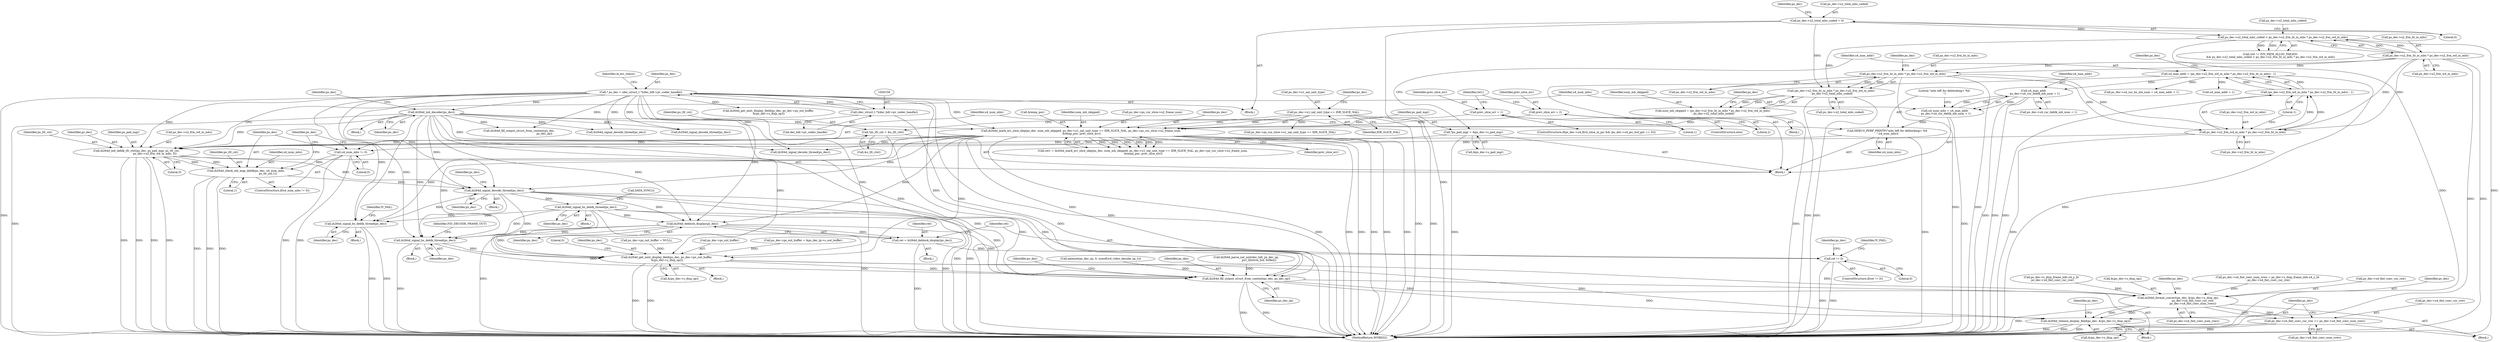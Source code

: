 digraph "0_Android_a78887bcffbc2995cf9ed72e0697acf560875e9e@API" {
"1001690" [label="(Call,ih264d_signal_bs_deblk_thread(ps_dec))"];
"1001681" [label="(Call,ih264d_signal_decode_thread(ps_dec))"];
"1000896" [label="(Call,ih264d_init_decoder(ps_dec))"];
"1000153" [label="(Call,* ps_dec = (dec_struct_t *)(dec_hdl->pv_codec_handle))"];
"1000155" [label="(Call,(dec_struct_t *)(dec_hdl->pv_codec_handle))"];
"1001671" [label="(Call,ih264d_check_mb_map_deblk(ps_dec, u4_num_mbs,\n                                                   ps_tfr_cxt,1))"];
"1001647" [label="(Call,ih264d_init_deblk_tfr_ctxt(ps_dec, ps_pad_mgr, ps_tfr_cxt,\n                                           ps_dec->u2_frm_wd_in_mbs, 0))"];
"1001514" [label="(Call,ih264d_mark_err_slice_skip(ps_dec, num_mb_skipped, ps_dec->u1_nal_unit_type == IDR_SLICE_NAL, ps_dec->ps_cur_slice->u2_frame_num,\n &temp_poc, prev_slice_err))"];
"1001482" [label="(Call,num_mb_skipped = (ps_dec->u2_frm_ht_in_mbs * ps_dec->u2_frm_wd_in_mbs)\n - ps_dec->u2_total_mbs_coded)"];
"1001484" [label="(Call,(ps_dec->u2_frm_ht_in_mbs * ps_dec->u2_frm_wd_in_mbs)\n - ps_dec->u2_total_mbs_coded)"];
"1001485" [label="(Call,ps_dec->u2_frm_ht_in_mbs * ps_dec->u2_frm_wd_in_mbs)"];
"1001470" [label="(Call,ps_dec->u2_frm_ht_in_mbs * ps_dec->u2_frm_wd_in_mbs)"];
"1001466" [label="(Call,ps_dec->u2_total_mbs_coded < ps_dec->u2_frm_ht_in_mbs * ps_dec->u2_frm_wd_in_mbs)"];
"1000908" [label="(Call,ps_dec->u2_total_mbs_coded = 0)"];
"1001517" [label="(Call,ps_dec->u1_nal_unit_type == IDR_SLICE_NAL)"];
"1001505" [label="(Call,prev_slice_err = 1)"];
"1001509" [label="(Call,prev_slice_err = 2)"];
"1001623" [label="(Call,*ps_pad_mgr = &ps_dec->s_pad_mgr)"];
"1001618" [label="(Call,*ps_tfr_cxt = &s_tfr_ctxt)"];
"1001632" [label="(Call,ps_dec->u2_frm_wd_in_mbs * ps_dec->u2_frm_ht_in_mbs)"];
"1001668" [label="(Call,u4_num_mbs != 0)"];
"1001664" [label="(Call,DEBUG_PERF_PRINTF(\"mbs left for deblocking= %d \n\",u4_num_mbs))"];
"1001655" [label="(Call,u4_num_mbs = u4_max_addr\n - ps_dec->u4_cur_deblk_mb_num + 1)"];
"1001657" [label="(Call,u4_max_addr\n - ps_dec->u4_cur_deblk_mb_num + 1)"];
"1001629" [label="(Call,u4_max_addr = (ps_dec->u2_frm_wd_in_mbs * ps_dec->u2_frm_ht_in_mbs) - 1)"];
"1001631" [label="(Call,(ps_dec->u2_frm_wd_in_mbs * ps_dec->u2_frm_ht_in_mbs) - 1)"];
"1001789" [label="(Call,ih264d_signal_bs_deblk_thread(ps_dec))"];
"1001845" [label="(Call,ih264d_deblock_display(ps_dec))"];
"1001843" [label="(Call,ret = ih264d_deblock_display(ps_dec))"];
"1001848" [label="(Call,ret != 0)"];
"1001967" [label="(Call,ih264d_signal_bs_deblk_thread(ps_dec))"];
"1001981" [label="(Call,ih264d_get_next_display_field(ps_dec, ps_dec->ps_out_buffer,\n &(ps_dec->s_disp_op)))"];
"1002009" [label="(Call,ih264d_fill_output_struct_from_context(ps_dec, ps_dec_op))"];
"1002040" [label="(Call,ih264d_format_convert(ps_dec, &(ps_dec->s_disp_op),\n                                  ps_dec->u4_fmt_conv_cur_row,\n                                  ps_dec->u4_fmt_conv_num_rows))"];
"1002052" [label="(Call,ps_dec->u4_fmt_conv_cur_row += ps_dec->u4_fmt_conv_num_rows)"];
"1002059" [label="(Call,ih264d_release_display_field(ps_dec, &(ps_dec->s_disp_op)))"];
"1001973" [label="(Identifier,IVD_DECODE_FRAME_OUT)"];
"1001484" [label="(Call,(ps_dec->u2_frm_ht_in_mbs * ps_dec->u2_frm_wd_in_mbs)\n - ps_dec->u2_total_mbs_coded)"];
"1000912" [label="(Literal,0)"];
"1001788" [label="(Block,)"];
"1001656" [label="(Identifier,u4_num_mbs)"];
"1002052" [label="(Call,ps_dec->u4_fmt_conv_cur_row += ps_dec->u4_fmt_conv_num_rows)"];
"1001844" [label="(Identifier,ret)"];
"1001668" [label="(Call,u4_num_mbs != 0)"];
"1001486" [label="(Call,ps_dec->u2_frm_ht_in_mbs)"];
"1001843" [label="(Call,ret = ih264d_deblock_display(ps_dec))"];
"1001620" [label="(Call,&s_tfr_ctxt)"];
"1002041" [label="(Identifier,ps_dec)"];
"1001467" [label="(Call,ps_dec->u2_total_mbs_coded)"];
"1001483" [label="(Identifier,num_mb_skipped)"];
"1001618" [label="(Call,*ps_tfr_cxt = &s_tfr_ctxt)"];
"1001613" [label="(Block,)"];
"1001857" [label="(Identifier,ps_dec)"];
"1001673" [label="(Identifier,u4_num_mbs)"];
"1001966" [label="(Block,)"];
"1001518" [label="(Call,ps_dec->u1_nal_unit_type)"];
"1001517" [label="(Call,ps_dec->u1_nal_unit_type == IDR_SLICE_NAL)"];
"1001848" [label="(Call,ret != 0)"];
"1001853" [label="(Identifier,IV_FAIL)"];
"1001674" [label="(Identifier,ps_tfr_cxt)"];
"1002031" [label="(Call,ps_dec->s_disp_frame_info.u4_y_ht\n - ps_dec->u4_fmt_conv_cur_row)"];
"1001792" [label="(Identifier,IV_FAIL)"];
"1001639" [label="(Literal,1)"];
"1000915" [label="(Identifier,ps_dec)"];
"1001512" [label="(Call,ret1 = ih264d_mark_err_slice_skip(ps_dec, num_mb_skipped, ps_dec->u1_nal_unit_type == IDR_SLICE_NAL, ps_dec->ps_cur_slice->u2_frame_num,\n &temp_poc, prev_slice_err))"];
"1001485" [label="(Call,ps_dec->u2_frm_ht_in_mbs * ps_dec->u2_frm_wd_in_mbs)"];
"1001689" [label="(Block,)"];
"1000909" [label="(Call,ps_dec->u2_total_mbs_coded)"];
"1001682" [label="(Identifier,ps_dec)"];
"1001665" [label="(Literal,\"mbs left for deblocking= %d \n\")"];
"1001845" [label="(Call,ih264d_deblock_display(ps_dec))"];
"1002015" [label="(Identifier,ps_dec)"];
"1001522" [label="(Call,ps_dec->ps_cur_slice->u2_frame_num)"];
"1001654" [label="(Literal,0)"];
"1001678" [label="(Identifier,ps_dec)"];
"1001630" [label="(Identifier,u4_max_addr)"];
"1000151" [label="(Block,)"];
"1001986" [label="(Call,&(ps_dec->s_disp_op))"];
"1001669" [label="(Identifier,u4_num_mbs)"];
"1000155" [label="(Call,(dec_struct_t *)(dec_hdl->pv_codec_handle))"];
"1000162" [label="(Identifier,i4_err_status)"];
"1001670" [label="(Literal,0)"];
"1001515" [label="(Identifier,ps_dec)"];
"1001509" [label="(Call,prev_slice_err = 2)"];
"1001558" [label="(Call,ih264d_signal_decode_thread(ps_dec))"];
"1001631" [label="(Call,(ps_dec->u2_frm_wd_in_mbs * ps_dec->u2_frm_ht_in_mbs) - 1)"];
"1001847" [label="(ControlStructure,if(ret != 0))"];
"1001527" [label="(Call,&temp_poc)"];
"1002042" [label="(Call,&(ps_dec->s_disp_op))"];
"1001492" [label="(Call,ps_dec->u2_total_mbs_coded)"];
"1001667" [label="(ControlStructure,if(u4_num_mbs != 0))"];
"1001789" [label="(Call,ih264d_signal_bs_deblk_thread(ps_dec))"];
"1000895" [label="(Block,)"];
"1001184" [label="(Call,ih264d_signal_decode_thread(ps_dec))"];
"1001651" [label="(Call,ps_dec->u2_frm_wd_in_mbs)"];
"1001511" [label="(Literal,2)"];
"1001666" [label="(Identifier,u4_num_mbs)"];
"1001846" [label="(Identifier,ps_dec)"];
"1001983" [label="(Call,ps_dec->ps_out_buffer)"];
"1001470" [label="(Call,ps_dec->u2_frm_ht_in_mbs * ps_dec->u2_frm_wd_in_mbs)"];
"1001248" [label="(Call,ih264d_fill_output_struct_from_context(ps_dec,\n                                                           ps_dec_op))"];
"1001510" [label="(Identifier,prev_slice_err)"];
"1001691" [label="(Identifier,ps_dec)"];
"1001968" [label="(Identifier,ps_dec)"];
"1001790" [label="(Identifier,ps_dec)"];
"1001462" [label="(Call,(ret != IVD_MEM_ALLOC_FAILED)\n && ps_dec->u2_total_mbs_coded < ps_dec->u2_frm_ht_in_mbs * ps_dec->u2_frm_wd_in_mbs)"];
"1001642" [label="(Identifier,ps_dec)"];
"1000324" [label="(Call,ps_dec->ps_out_buffer = &ps_dec_ip->s_out_buffer)"];
"1002011" [label="(Identifier,ps_dec_op)"];
"1001629" [label="(Call,u4_max_addr = (ps_dec->u2_frm_wd_in_mbs * ps_dec->u2_frm_ht_in_mbs) - 1)"];
"1001690" [label="(Call,ih264d_signal_bs_deblk_thread(ps_dec))"];
"1001585" [label="(Block,)"];
"1002049" [label="(Call,ps_dec->u4_fmt_conv_num_rows)"];
"1001513" [label="(Identifier,ret1)"];
"1001967" [label="(Call,ih264d_signal_bs_deblk_thread(ps_dec))"];
"1001633" [label="(Call,ps_dec->u2_frm_wd_in_mbs)"];
"1001992" [label="(Literal,0)"];
"1000227" [label="(Call,memset(ps_dec_op, 0, sizeof(ivd_video_decode_op_t)))"];
"1001681" [label="(Call,ih264d_signal_decode_thread(ps_dec))"];
"1000154" [label="(Identifier,ps_dec)"];
"1001659" [label="(Call,ps_dec->u4_cur_deblk_mb_num + 1)"];
"1002054" [label="(Identifier,ps_dec)"];
"1001466" [label="(Call,ps_dec->u2_total_mbs_coded < ps_dec->u2_frm_ht_in_mbs * ps_dec->u2_frm_wd_in_mbs)"];
"1001498" [label="(Identifier,ps_dec)"];
"1001489" [label="(Call,ps_dec->u2_frm_wd_in_mbs)"];
"1001493" [label="(Identifier,ps_dec)"];
"1001672" [label="(Identifier,ps_dec)"];
"1001619" [label="(Identifier,ps_tfr_cxt)"];
"1002056" [label="(Call,ps_dec->u4_fmt_conv_num_rows)"];
"1001471" [label="(Call,ps_dec->u2_frm_ht_in_mbs)"];
"1001636" [label="(Call,ps_dec->u2_frm_ht_in_mbs)"];
"1001664" [label="(Call,DEBUG_PERF_PRINTF(\"mbs left for deblocking= %d \n\",u4_num_mbs))"];
"1001507" [label="(Literal,1)"];
"1001655" [label="(Call,u4_num_mbs = u4_max_addr\n - ps_dec->u4_cur_deblk_mb_num + 1)"];
"1001981" [label="(Call,ih264d_get_next_display_field(ps_dec, ps_dec->ps_out_buffer,\n &(ps_dec->s_disp_op)))"];
"1001873" [label="(Call,ps_dec->ps_cur_slice->u1_nal_unit_type == IDR_SLICE_NAL)"];
"1001477" [label="(Block,)"];
"1000900" [label="(Identifier,ps_dec)"];
"1001505" [label="(Call,prev_slice_err = 1)"];
"1001842" [label="(Block,)"];
"1002009" [label="(Call,ih264d_fill_output_struct_from_context(ps_dec, ps_dec_op))"];
"1001529" [label="(Identifier,prev_slice_err)"];
"1001850" [label="(Literal,0)"];
"1002053" [label="(Call,ps_dec->u4_fmt_conv_cur_row)"];
"1001849" [label="(Identifier,ret)"];
"1001495" [label="(ControlStructure,if(ps_dec->u4_first_slice_in_pic && (ps_dec->u4_pic_buf_got == 0)))"];
"1001647" [label="(Call,ih264d_init_deblk_tfr_ctxt(ps_dec, ps_pad_mgr, ps_tfr_cxt,\n                                           ps_dec->u2_frm_wd_in_mbs, 0))"];
"1000897" [label="(Identifier,ps_dec)"];
"1002059" [label="(Call,ih264d_release_display_field(ps_dec, &(ps_dec->s_disp_op)))"];
"1002026" [label="(Block,)"];
"1001482" [label="(Call,num_mb_skipped = (ps_dec->u2_frm_ht_in_mbs * ps_dec->u2_frm_wd_in_mbs)\n - ps_dec->u2_total_mbs_coded)"];
"1001657" [label="(Call,u4_max_addr\n - ps_dec->u4_cur_deblk_mb_num + 1)"];
"1002129" [label="(MethodReturn,WORD32)"];
"1001474" [label="(Call,ps_dec->u2_frm_wd_in_mbs)"];
"1001514" [label="(Call,ih264d_mark_err_slice_skip(ps_dec, num_mb_skipped, ps_dec->u1_nal_unit_type == IDR_SLICE_NAL, ps_dec->ps_cur_slice->u2_frame_num,\n &temp_poc, prev_slice_err))"];
"1002027" [label="(Call,ps_dec->u4_fmt_conv_num_rows = ps_dec->s_disp_frame_info.u4_y_ht\n - ps_dec->u4_fmt_conv_cur_row)"];
"1002010" [label="(Identifier,ps_dec)"];
"1000896" [label="(Call,ih264d_init_decoder(ps_dec))"];
"1000908" [label="(Call,ps_dec->u2_total_mbs_coded = 0)"];
"1001286" [label="(Call,ih264d_parse_nal_unit(dec_hdl, ps_dec_op,\n                              pu1_bitstrm_buf, buflen))"];
"1001521" [label="(Identifier,IDR_SLICE_NAL)"];
"1001671" [label="(Call,ih264d_check_mb_map_deblk(ps_dec, u4_num_mbs,\n                                                   ps_tfr_cxt,1))"];
"1001982" [label="(Identifier,ps_dec)"];
"1002040" [label="(Call,ih264d_format_convert(ps_dec, &(ps_dec->s_disp_op),\n                                  ps_dec->u4_fmt_conv_cur_row,\n                                  ps_dec->u4_fmt_conv_num_rows))"];
"1000713" [label="(Call,ih264d_get_next_display_field(ps_dec, ps_dec->ps_out_buffer,\n &(ps_dec->s_disp_op)))"];
"1001692" [label="(Call,DATA_SYNC())"];
"1001969" [label="(Block,)"];
"1001640" [label="(Call,ps_dec->u4_cur_bs_mb_num = u4_max_addr + 1)"];
"1002069" [label="(Identifier,ps_dec)"];
"1000153" [label="(Call,* ps_dec = (dec_struct_t *)(dec_hdl->pv_codec_handle))"];
"1002061" [label="(Call,&(ps_dec->s_disp_op))"];
"1001644" [label="(Call,u4_max_addr + 1)"];
"1001389" [label="(Call,ih264d_signal_decode_thread(ps_dec))"];
"1001506" [label="(Identifier,prev_slice_err)"];
"1001624" [label="(Identifier,ps_pad_mgr)"];
"1000311" [label="(Call,ps_dec->ps_out_buffer = NULL)"];
"1001524" [label="(Identifier,ps_dec)"];
"1001658" [label="(Identifier,u4_max_addr)"];
"1001980" [label="(Block,)"];
"1000157" [label="(Call,dec_hdl->pv_codec_handle)"];
"1001650" [label="(Identifier,ps_tfr_cxt)"];
"1001516" [label="(Identifier,num_mb_skipped)"];
"1001648" [label="(Identifier,ps_dec)"];
"1001649" [label="(Identifier,ps_pad_mgr)"];
"1001632" [label="(Call,ps_dec->u2_frm_wd_in_mbs * ps_dec->u2_frm_ht_in_mbs)"];
"1001508" [label="(ControlStructure,else)"];
"1001686" [label="(Identifier,ps_dec)"];
"1001625" [label="(Call,&ps_dec->s_pad_mgr)"];
"1001675" [label="(Literal,1)"];
"1002046" [label="(Call,ps_dec->u4_fmt_conv_cur_row)"];
"1001623" [label="(Call,*ps_pad_mgr = &ps_dec->s_pad_mgr)"];
"1002060" [label="(Identifier,ps_dec)"];
"1001690" -> "1001689"  [label="AST: "];
"1001690" -> "1001691"  [label="CFG: "];
"1001691" -> "1001690"  [label="AST: "];
"1001692" -> "1001690"  [label="CFG: "];
"1001690" -> "1002129"  [label="DDG: "];
"1001690" -> "1002129"  [label="DDG: "];
"1001681" -> "1001690"  [label="DDG: "];
"1001690" -> "1001789"  [label="DDG: "];
"1001690" -> "1001845"  [label="DDG: "];
"1001690" -> "1001967"  [label="DDG: "];
"1001690" -> "1001981"  [label="DDG: "];
"1001690" -> "1002009"  [label="DDG: "];
"1001681" -> "1001585"  [label="AST: "];
"1001681" -> "1001682"  [label="CFG: "];
"1001682" -> "1001681"  [label="AST: "];
"1001686" -> "1001681"  [label="CFG: "];
"1001681" -> "1002129"  [label="DDG: "];
"1001681" -> "1002129"  [label="DDG: "];
"1000896" -> "1001681"  [label="DDG: "];
"1001671" -> "1001681"  [label="DDG: "];
"1001514" -> "1001681"  [label="DDG: "];
"1000153" -> "1001681"  [label="DDG: "];
"1001647" -> "1001681"  [label="DDG: "];
"1001681" -> "1001789"  [label="DDG: "];
"1001681" -> "1001845"  [label="DDG: "];
"1001681" -> "1001967"  [label="DDG: "];
"1001681" -> "1001981"  [label="DDG: "];
"1001681" -> "1002009"  [label="DDG: "];
"1000896" -> "1000895"  [label="AST: "];
"1000896" -> "1000897"  [label="CFG: "];
"1000897" -> "1000896"  [label="AST: "];
"1000900" -> "1000896"  [label="CFG: "];
"1000896" -> "1002129"  [label="DDG: "];
"1000896" -> "1002129"  [label="DDG: "];
"1000153" -> "1000896"  [label="DDG: "];
"1000896" -> "1001184"  [label="DDG: "];
"1000896" -> "1001248"  [label="DDG: "];
"1000896" -> "1001389"  [label="DDG: "];
"1000896" -> "1001514"  [label="DDG: "];
"1000896" -> "1001558"  [label="DDG: "];
"1000896" -> "1001647"  [label="DDG: "];
"1000896" -> "1001789"  [label="DDG: "];
"1000896" -> "1001845"  [label="DDG: "];
"1000896" -> "1001967"  [label="DDG: "];
"1000896" -> "1001981"  [label="DDG: "];
"1000896" -> "1002009"  [label="DDG: "];
"1000153" -> "1000151"  [label="AST: "];
"1000153" -> "1000155"  [label="CFG: "];
"1000154" -> "1000153"  [label="AST: "];
"1000155" -> "1000153"  [label="AST: "];
"1000162" -> "1000153"  [label="CFG: "];
"1000153" -> "1002129"  [label="DDG: "];
"1000153" -> "1002129"  [label="DDG: "];
"1000155" -> "1000153"  [label="DDG: "];
"1000153" -> "1000713"  [label="DDG: "];
"1000153" -> "1001184"  [label="DDG: "];
"1000153" -> "1001248"  [label="DDG: "];
"1000153" -> "1001389"  [label="DDG: "];
"1000153" -> "1001514"  [label="DDG: "];
"1000153" -> "1001558"  [label="DDG: "];
"1000153" -> "1001647"  [label="DDG: "];
"1000153" -> "1001789"  [label="DDG: "];
"1000153" -> "1001845"  [label="DDG: "];
"1000153" -> "1001967"  [label="DDG: "];
"1000153" -> "1001981"  [label="DDG: "];
"1000153" -> "1002009"  [label="DDG: "];
"1000155" -> "1000157"  [label="CFG: "];
"1000156" -> "1000155"  [label="AST: "];
"1000157" -> "1000155"  [label="AST: "];
"1000155" -> "1002129"  [label="DDG: "];
"1001671" -> "1001667"  [label="AST: "];
"1001671" -> "1001675"  [label="CFG: "];
"1001672" -> "1001671"  [label="AST: "];
"1001673" -> "1001671"  [label="AST: "];
"1001674" -> "1001671"  [label="AST: "];
"1001675" -> "1001671"  [label="AST: "];
"1001678" -> "1001671"  [label="CFG: "];
"1001671" -> "1002129"  [label="DDG: "];
"1001671" -> "1002129"  [label="DDG: "];
"1001671" -> "1002129"  [label="DDG: "];
"1001647" -> "1001671"  [label="DDG: "];
"1001647" -> "1001671"  [label="DDG: "];
"1001668" -> "1001671"  [label="DDG: "];
"1001647" -> "1001613"  [label="AST: "];
"1001647" -> "1001654"  [label="CFG: "];
"1001648" -> "1001647"  [label="AST: "];
"1001649" -> "1001647"  [label="AST: "];
"1001650" -> "1001647"  [label="AST: "];
"1001651" -> "1001647"  [label="AST: "];
"1001654" -> "1001647"  [label="AST: "];
"1001656" -> "1001647"  [label="CFG: "];
"1001647" -> "1002129"  [label="DDG: "];
"1001647" -> "1002129"  [label="DDG: "];
"1001647" -> "1002129"  [label="DDG: "];
"1001647" -> "1002129"  [label="DDG: "];
"1001514" -> "1001647"  [label="DDG: "];
"1001623" -> "1001647"  [label="DDG: "];
"1001618" -> "1001647"  [label="DDG: "];
"1001632" -> "1001647"  [label="DDG: "];
"1001514" -> "1001512"  [label="AST: "];
"1001514" -> "1001529"  [label="CFG: "];
"1001515" -> "1001514"  [label="AST: "];
"1001516" -> "1001514"  [label="AST: "];
"1001517" -> "1001514"  [label="AST: "];
"1001522" -> "1001514"  [label="AST: "];
"1001527" -> "1001514"  [label="AST: "];
"1001529" -> "1001514"  [label="AST: "];
"1001512" -> "1001514"  [label="CFG: "];
"1001514" -> "1002129"  [label="DDG: "];
"1001514" -> "1002129"  [label="DDG: "];
"1001514" -> "1002129"  [label="DDG: "];
"1001514" -> "1002129"  [label="DDG: "];
"1001514" -> "1002129"  [label="DDG: "];
"1001514" -> "1002129"  [label="DDG: "];
"1001514" -> "1001512"  [label="DDG: "];
"1001514" -> "1001512"  [label="DDG: "];
"1001514" -> "1001512"  [label="DDG: "];
"1001514" -> "1001512"  [label="DDG: "];
"1001514" -> "1001512"  [label="DDG: "];
"1001514" -> "1001512"  [label="DDG: "];
"1001482" -> "1001514"  [label="DDG: "];
"1001517" -> "1001514"  [label="DDG: "];
"1001517" -> "1001514"  [label="DDG: "];
"1001505" -> "1001514"  [label="DDG: "];
"1001509" -> "1001514"  [label="DDG: "];
"1001514" -> "1001558"  [label="DDG: "];
"1001514" -> "1001789"  [label="DDG: "];
"1001514" -> "1001845"  [label="DDG: "];
"1001514" -> "1001967"  [label="DDG: "];
"1001514" -> "1001981"  [label="DDG: "];
"1001514" -> "1002009"  [label="DDG: "];
"1001482" -> "1001477"  [label="AST: "];
"1001482" -> "1001484"  [label="CFG: "];
"1001483" -> "1001482"  [label="AST: "];
"1001484" -> "1001482"  [label="AST: "];
"1001498" -> "1001482"  [label="CFG: "];
"1001482" -> "1002129"  [label="DDG: "];
"1001484" -> "1001482"  [label="DDG: "];
"1001484" -> "1001482"  [label="DDG: "];
"1001484" -> "1001492"  [label="CFG: "];
"1001485" -> "1001484"  [label="AST: "];
"1001492" -> "1001484"  [label="AST: "];
"1001484" -> "1002129"  [label="DDG: "];
"1001484" -> "1002129"  [label="DDG: "];
"1001485" -> "1001484"  [label="DDG: "];
"1001485" -> "1001484"  [label="DDG: "];
"1001466" -> "1001484"  [label="DDG: "];
"1000908" -> "1001484"  [label="DDG: "];
"1001485" -> "1001489"  [label="CFG: "];
"1001486" -> "1001485"  [label="AST: "];
"1001489" -> "1001485"  [label="AST: "];
"1001493" -> "1001485"  [label="CFG: "];
"1001485" -> "1002129"  [label="DDG: "];
"1001485" -> "1002129"  [label="DDG: "];
"1001470" -> "1001485"  [label="DDG: "];
"1001470" -> "1001485"  [label="DDG: "];
"1001485" -> "1001632"  [label="DDG: "];
"1001485" -> "1001632"  [label="DDG: "];
"1001470" -> "1001466"  [label="AST: "];
"1001470" -> "1001474"  [label="CFG: "];
"1001471" -> "1001470"  [label="AST: "];
"1001474" -> "1001470"  [label="AST: "];
"1001466" -> "1001470"  [label="CFG: "];
"1001470" -> "1002129"  [label="DDG: "];
"1001470" -> "1002129"  [label="DDG: "];
"1001470" -> "1001466"  [label="DDG: "];
"1001470" -> "1001466"  [label="DDG: "];
"1001470" -> "1001632"  [label="DDG: "];
"1001470" -> "1001632"  [label="DDG: "];
"1001466" -> "1001462"  [label="AST: "];
"1001467" -> "1001466"  [label="AST: "];
"1001462" -> "1001466"  [label="CFG: "];
"1001466" -> "1002129"  [label="DDG: "];
"1001466" -> "1002129"  [label="DDG: "];
"1001466" -> "1001462"  [label="DDG: "];
"1001466" -> "1001462"  [label="DDG: "];
"1000908" -> "1001466"  [label="DDG: "];
"1000908" -> "1000151"  [label="AST: "];
"1000908" -> "1000912"  [label="CFG: "];
"1000909" -> "1000908"  [label="AST: "];
"1000912" -> "1000908"  [label="AST: "];
"1000915" -> "1000908"  [label="CFG: "];
"1000908" -> "1002129"  [label="DDG: "];
"1001517" -> "1001521"  [label="CFG: "];
"1001518" -> "1001517"  [label="AST: "];
"1001521" -> "1001517"  [label="AST: "];
"1001524" -> "1001517"  [label="CFG: "];
"1001517" -> "1002129"  [label="DDG: "];
"1001517" -> "1002129"  [label="DDG: "];
"1001517" -> "1001873"  [label="DDG: "];
"1001505" -> "1001495"  [label="AST: "];
"1001505" -> "1001507"  [label="CFG: "];
"1001506" -> "1001505"  [label="AST: "];
"1001507" -> "1001505"  [label="AST: "];
"1001513" -> "1001505"  [label="CFG: "];
"1001509" -> "1001508"  [label="AST: "];
"1001509" -> "1001511"  [label="CFG: "];
"1001510" -> "1001509"  [label="AST: "];
"1001511" -> "1001509"  [label="AST: "];
"1001513" -> "1001509"  [label="CFG: "];
"1001623" -> "1001613"  [label="AST: "];
"1001623" -> "1001625"  [label="CFG: "];
"1001624" -> "1001623"  [label="AST: "];
"1001625" -> "1001623"  [label="AST: "];
"1001630" -> "1001623"  [label="CFG: "];
"1001623" -> "1002129"  [label="DDG: "];
"1001618" -> "1001613"  [label="AST: "];
"1001618" -> "1001620"  [label="CFG: "];
"1001619" -> "1001618"  [label="AST: "];
"1001620" -> "1001618"  [label="AST: "];
"1001624" -> "1001618"  [label="CFG: "];
"1001618" -> "1002129"  [label="DDG: "];
"1001632" -> "1001631"  [label="AST: "];
"1001632" -> "1001636"  [label="CFG: "];
"1001633" -> "1001632"  [label="AST: "];
"1001636" -> "1001632"  [label="AST: "];
"1001639" -> "1001632"  [label="CFG: "];
"1001632" -> "1002129"  [label="DDG: "];
"1001632" -> "1001631"  [label="DDG: "];
"1001632" -> "1001631"  [label="DDG: "];
"1001668" -> "1001667"  [label="AST: "];
"1001668" -> "1001670"  [label="CFG: "];
"1001669" -> "1001668"  [label="AST: "];
"1001670" -> "1001668"  [label="AST: "];
"1001672" -> "1001668"  [label="CFG: "];
"1001678" -> "1001668"  [label="CFG: "];
"1001668" -> "1002129"  [label="DDG: "];
"1001668" -> "1002129"  [label="DDG: "];
"1001664" -> "1001668"  [label="DDG: "];
"1001664" -> "1001613"  [label="AST: "];
"1001664" -> "1001666"  [label="CFG: "];
"1001665" -> "1001664"  [label="AST: "];
"1001666" -> "1001664"  [label="AST: "];
"1001669" -> "1001664"  [label="CFG: "];
"1001664" -> "1002129"  [label="DDG: "];
"1001655" -> "1001664"  [label="DDG: "];
"1001655" -> "1001613"  [label="AST: "];
"1001655" -> "1001657"  [label="CFG: "];
"1001656" -> "1001655"  [label="AST: "];
"1001657" -> "1001655"  [label="AST: "];
"1001665" -> "1001655"  [label="CFG: "];
"1001655" -> "1002129"  [label="DDG: "];
"1001657" -> "1001655"  [label="DDG: "];
"1001657" -> "1001655"  [label="DDG: "];
"1001657" -> "1001659"  [label="CFG: "];
"1001658" -> "1001657"  [label="AST: "];
"1001659" -> "1001657"  [label="AST: "];
"1001657" -> "1002129"  [label="DDG: "];
"1001657" -> "1002129"  [label="DDG: "];
"1001629" -> "1001657"  [label="DDG: "];
"1001629" -> "1001613"  [label="AST: "];
"1001629" -> "1001631"  [label="CFG: "];
"1001630" -> "1001629"  [label="AST: "];
"1001631" -> "1001629"  [label="AST: "];
"1001642" -> "1001629"  [label="CFG: "];
"1001629" -> "1002129"  [label="DDG: "];
"1001631" -> "1001629"  [label="DDG: "];
"1001631" -> "1001629"  [label="DDG: "];
"1001629" -> "1001640"  [label="DDG: "];
"1001629" -> "1001644"  [label="DDG: "];
"1001631" -> "1001639"  [label="CFG: "];
"1001639" -> "1001631"  [label="AST: "];
"1001631" -> "1002129"  [label="DDG: "];
"1001789" -> "1001788"  [label="AST: "];
"1001789" -> "1001790"  [label="CFG: "];
"1001790" -> "1001789"  [label="AST: "];
"1001792" -> "1001789"  [label="CFG: "];
"1001789" -> "1002129"  [label="DDG: "];
"1001789" -> "1002129"  [label="DDG: "];
"1001845" -> "1001843"  [label="AST: "];
"1001845" -> "1001846"  [label="CFG: "];
"1001846" -> "1001845"  [label="AST: "];
"1001843" -> "1001845"  [label="CFG: "];
"1001845" -> "1002129"  [label="DDG: "];
"1001845" -> "1001843"  [label="DDG: "];
"1001845" -> "1001967"  [label="DDG: "];
"1001845" -> "1001981"  [label="DDG: "];
"1001845" -> "1002009"  [label="DDG: "];
"1001843" -> "1001842"  [label="AST: "];
"1001844" -> "1001843"  [label="AST: "];
"1001849" -> "1001843"  [label="CFG: "];
"1001843" -> "1002129"  [label="DDG: "];
"1001843" -> "1001848"  [label="DDG: "];
"1001848" -> "1001847"  [label="AST: "];
"1001848" -> "1001850"  [label="CFG: "];
"1001849" -> "1001848"  [label="AST: "];
"1001850" -> "1001848"  [label="AST: "];
"1001853" -> "1001848"  [label="CFG: "];
"1001857" -> "1001848"  [label="CFG: "];
"1001848" -> "1002129"  [label="DDG: "];
"1001848" -> "1002129"  [label="DDG: "];
"1001967" -> "1001966"  [label="AST: "];
"1001967" -> "1001968"  [label="CFG: "];
"1001968" -> "1001967"  [label="AST: "];
"1001973" -> "1001967"  [label="CFG: "];
"1001967" -> "1002129"  [label="DDG: "];
"1001967" -> "1001981"  [label="DDG: "];
"1001967" -> "1002009"  [label="DDG: "];
"1001981" -> "1001980"  [label="AST: "];
"1001981" -> "1001986"  [label="CFG: "];
"1001982" -> "1001981"  [label="AST: "];
"1001983" -> "1001981"  [label="AST: "];
"1001986" -> "1001981"  [label="AST: "];
"1001992" -> "1001981"  [label="CFG: "];
"1001981" -> "1002129"  [label="DDG: "];
"1001981" -> "1002129"  [label="DDG: "];
"1000311" -> "1001981"  [label="DDG: "];
"1000324" -> "1001981"  [label="DDG: "];
"1001981" -> "1002009"  [label="DDG: "];
"1001981" -> "1002040"  [label="DDG: "];
"1001981" -> "1002059"  [label="DDG: "];
"1002009" -> "1001969"  [label="AST: "];
"1002009" -> "1002011"  [label="CFG: "];
"1002010" -> "1002009"  [label="AST: "];
"1002011" -> "1002009"  [label="AST: "];
"1002015" -> "1002009"  [label="CFG: "];
"1002009" -> "1002129"  [label="DDG: "];
"1002009" -> "1002129"  [label="DDG: "];
"1001286" -> "1002009"  [label="DDG: "];
"1000227" -> "1002009"  [label="DDG: "];
"1002009" -> "1002040"  [label="DDG: "];
"1002009" -> "1002059"  [label="DDG: "];
"1002040" -> "1002026"  [label="AST: "];
"1002040" -> "1002049"  [label="CFG: "];
"1002041" -> "1002040"  [label="AST: "];
"1002042" -> "1002040"  [label="AST: "];
"1002046" -> "1002040"  [label="AST: "];
"1002049" -> "1002040"  [label="AST: "];
"1002054" -> "1002040"  [label="CFG: "];
"1002040" -> "1002129"  [label="DDG: "];
"1002031" -> "1002040"  [label="DDG: "];
"1002027" -> "1002040"  [label="DDG: "];
"1002040" -> "1002052"  [label="DDG: "];
"1002040" -> "1002052"  [label="DDG: "];
"1002040" -> "1002059"  [label="DDG: "];
"1002040" -> "1002059"  [label="DDG: "];
"1002052" -> "1002026"  [label="AST: "];
"1002052" -> "1002056"  [label="CFG: "];
"1002053" -> "1002052"  [label="AST: "];
"1002056" -> "1002052"  [label="AST: "];
"1002060" -> "1002052"  [label="CFG: "];
"1002052" -> "1002129"  [label="DDG: "];
"1002052" -> "1002129"  [label="DDG: "];
"1002059" -> "1001969"  [label="AST: "];
"1002059" -> "1002061"  [label="CFG: "];
"1002060" -> "1002059"  [label="AST: "];
"1002061" -> "1002059"  [label="AST: "];
"1002069" -> "1002059"  [label="CFG: "];
"1002059" -> "1002129"  [label="DDG: "];
"1002059" -> "1002129"  [label="DDG: "];
"1002059" -> "1002129"  [label="DDG: "];
}
